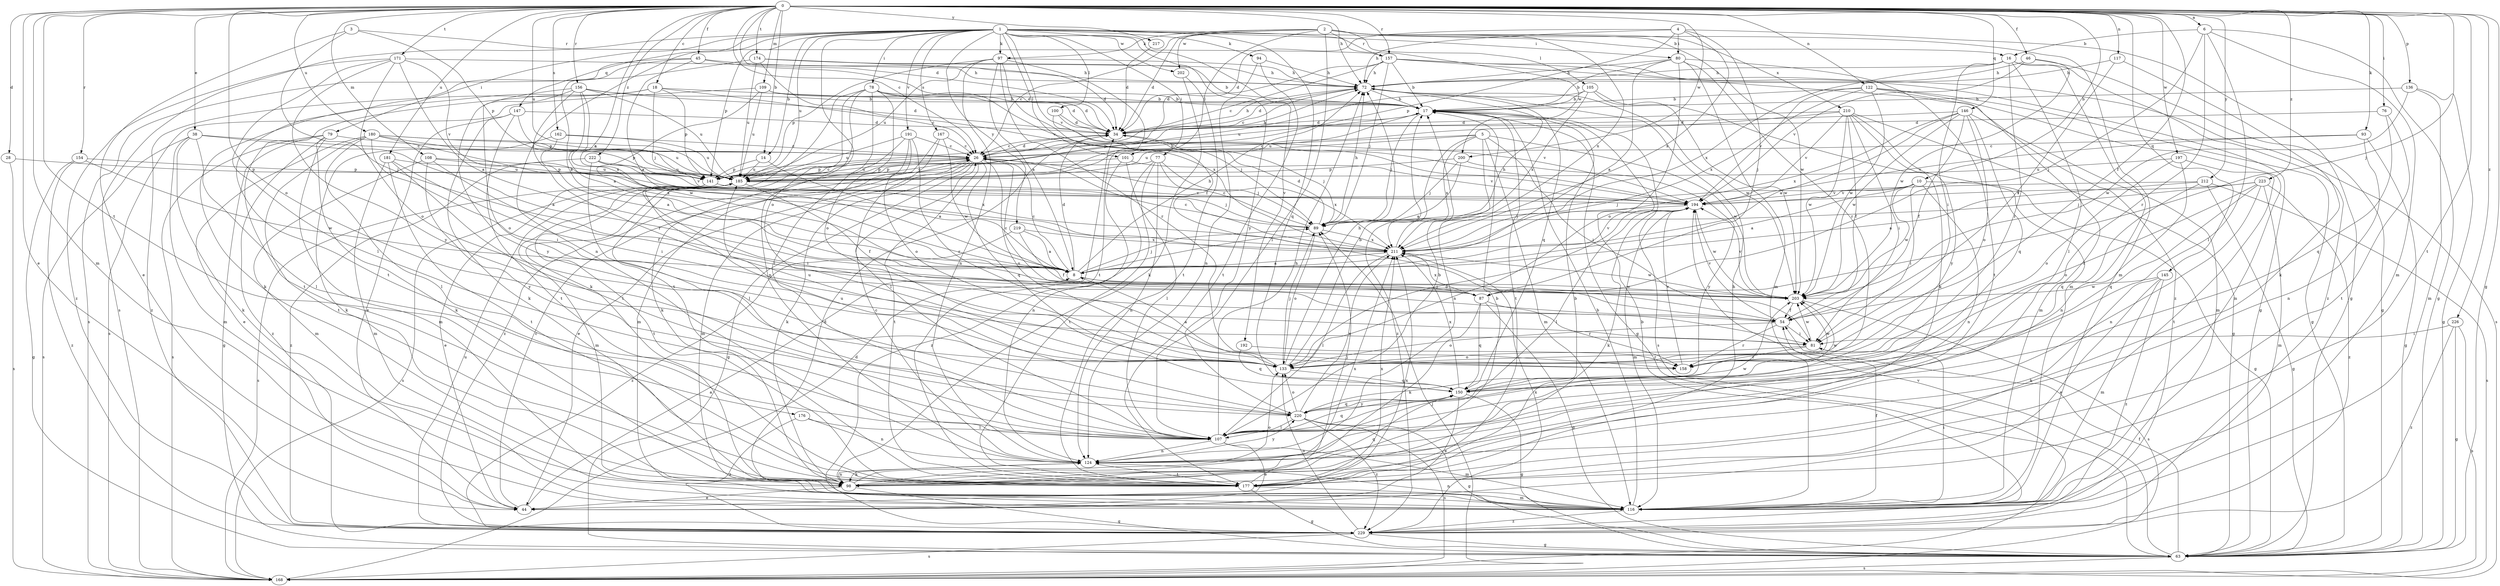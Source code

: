 strict digraph  {
0;
1;
2;
3;
4;
5;
6;
8;
10;
14;
16;
17;
18;
26;
28;
34;
38;
44;
45;
46;
54;
63;
72;
76;
77;
78;
79;
80;
81;
87;
89;
93;
94;
97;
98;
100;
101;
105;
107;
108;
109;
116;
117;
122;
124;
133;
136;
141;
145;
146;
147;
150;
154;
156;
157;
158;
162;
167;
168;
171;
174;
176;
177;
180;
181;
185;
191;
192;
194;
197;
200;
202;
203;
210;
211;
212;
217;
219;
220;
222;
223;
226;
229;
0 -> 6  [label=a];
0 -> 8  [label=a];
0 -> 10  [label=b];
0 -> 14  [label=b];
0 -> 18  [label=c];
0 -> 26  [label=c];
0 -> 28  [label=d];
0 -> 34  [label=d];
0 -> 38  [label=e];
0 -> 44  [label=e];
0 -> 45  [label=f];
0 -> 46  [label=f];
0 -> 54  [label=f];
0 -> 63  [label=g];
0 -> 72  [label=h];
0 -> 76  [label=i];
0 -> 87  [label=j];
0 -> 93  [label=k];
0 -> 108  [label=m];
0 -> 109  [label=m];
0 -> 116  [label=m];
0 -> 117  [label=n];
0 -> 122  [label=n];
0 -> 133  [label=o];
0 -> 136  [label=p];
0 -> 145  [label=q];
0 -> 146  [label=q];
0 -> 154  [label=r];
0 -> 156  [label=r];
0 -> 157  [label=r];
0 -> 162  [label=s];
0 -> 171  [label=t];
0 -> 174  [label=t];
0 -> 176  [label=t];
0 -> 177  [label=t];
0 -> 180  [label=u];
0 -> 181  [label=u];
0 -> 185  [label=u];
0 -> 197  [label=w];
0 -> 200  [label=w];
0 -> 212  [label=y];
0 -> 217  [label=y];
0 -> 222  [label=z];
0 -> 223  [label=z];
0 -> 226  [label=z];
1 -> 14  [label=b];
1 -> 16  [label=b];
1 -> 77  [label=i];
1 -> 78  [label=i];
1 -> 79  [label=i];
1 -> 80  [label=i];
1 -> 94  [label=k];
1 -> 97  [label=k];
1 -> 100  [label=l];
1 -> 101  [label=l];
1 -> 124  [label=n];
1 -> 133  [label=o];
1 -> 141  [label=p];
1 -> 147  [label=q];
1 -> 150  [label=q];
1 -> 167  [label=s];
1 -> 168  [label=s];
1 -> 185  [label=u];
1 -> 191  [label=v];
1 -> 192  [label=v];
1 -> 194  [label=v];
1 -> 200  [label=w];
1 -> 202  [label=w];
1 -> 219  [label=y];
1 -> 220  [label=y];
2 -> 26  [label=c];
2 -> 34  [label=d];
2 -> 97  [label=k];
2 -> 101  [label=l];
2 -> 105  [label=l];
2 -> 107  [label=l];
2 -> 116  [label=m];
2 -> 157  [label=r];
2 -> 202  [label=w];
2 -> 203  [label=w];
2 -> 210  [label=x];
2 -> 211  [label=x];
3 -> 44  [label=e];
3 -> 87  [label=j];
3 -> 141  [label=p];
3 -> 157  [label=r];
4 -> 34  [label=d];
4 -> 63  [label=g];
4 -> 72  [label=h];
4 -> 80  [label=i];
4 -> 87  [label=j];
4 -> 141  [label=p];
4 -> 211  [label=x];
5 -> 26  [label=c];
5 -> 81  [label=i];
5 -> 116  [label=m];
5 -> 124  [label=n];
5 -> 185  [label=u];
5 -> 203  [label=w];
5 -> 211  [label=x];
5 -> 229  [label=z];
6 -> 16  [label=b];
6 -> 63  [label=g];
6 -> 87  [label=j];
6 -> 107  [label=l];
6 -> 116  [label=m];
6 -> 158  [label=r];
8 -> 26  [label=c];
8 -> 34  [label=d];
8 -> 72  [label=h];
8 -> 87  [label=j];
8 -> 89  [label=j];
8 -> 203  [label=w];
10 -> 8  [label=a];
10 -> 63  [label=g];
10 -> 81  [label=i];
10 -> 89  [label=j];
10 -> 124  [label=n];
10 -> 194  [label=v];
10 -> 203  [label=w];
14 -> 8  [label=a];
14 -> 141  [label=p];
14 -> 185  [label=u];
16 -> 72  [label=h];
16 -> 81  [label=i];
16 -> 107  [label=l];
16 -> 116  [label=m];
16 -> 158  [label=r];
16 -> 211  [label=x];
16 -> 229  [label=z];
17 -> 34  [label=d];
17 -> 63  [label=g];
17 -> 89  [label=j];
17 -> 141  [label=p];
17 -> 168  [label=s];
17 -> 177  [label=t];
18 -> 17  [label=b];
18 -> 26  [label=c];
18 -> 89  [label=j];
18 -> 98  [label=k];
18 -> 141  [label=p];
18 -> 177  [label=t];
18 -> 229  [label=z];
26 -> 34  [label=d];
26 -> 44  [label=e];
26 -> 63  [label=g];
26 -> 72  [label=h];
26 -> 98  [label=k];
26 -> 116  [label=m];
26 -> 133  [label=o];
26 -> 141  [label=p];
26 -> 150  [label=q];
26 -> 177  [label=t];
26 -> 185  [label=u];
28 -> 141  [label=p];
28 -> 168  [label=s];
34 -> 26  [label=c];
34 -> 72  [label=h];
34 -> 89  [label=j];
38 -> 8  [label=a];
38 -> 26  [label=c];
38 -> 98  [label=k];
38 -> 107  [label=l];
38 -> 116  [label=m];
38 -> 168  [label=s];
44 -> 8  [label=a];
44 -> 26  [label=c];
44 -> 211  [label=x];
45 -> 8  [label=a];
45 -> 34  [label=d];
45 -> 72  [label=h];
45 -> 168  [label=s];
45 -> 177  [label=t];
46 -> 63  [label=g];
46 -> 72  [label=h];
46 -> 194  [label=v];
46 -> 203  [label=w];
54 -> 81  [label=i];
54 -> 133  [label=o];
54 -> 158  [label=r];
54 -> 194  [label=v];
63 -> 54  [label=f];
63 -> 168  [label=s];
63 -> 194  [label=v];
72 -> 17  [label=b];
72 -> 26  [label=c];
72 -> 34  [label=d];
72 -> 150  [label=q];
72 -> 203  [label=w];
76 -> 34  [label=d];
76 -> 150  [label=q];
76 -> 177  [label=t];
77 -> 89  [label=j];
77 -> 124  [label=n];
77 -> 141  [label=p];
77 -> 177  [label=t];
77 -> 211  [label=x];
77 -> 229  [label=z];
78 -> 17  [label=b];
78 -> 34  [label=d];
78 -> 98  [label=k];
78 -> 107  [label=l];
78 -> 124  [label=n];
78 -> 133  [label=o];
78 -> 177  [label=t];
78 -> 211  [label=x];
79 -> 26  [label=c];
79 -> 63  [label=g];
79 -> 98  [label=k];
79 -> 116  [label=m];
79 -> 168  [label=s];
79 -> 229  [label=z];
80 -> 8  [label=a];
80 -> 17  [label=b];
80 -> 72  [label=h];
80 -> 116  [label=m];
80 -> 133  [label=o];
80 -> 158  [label=r];
80 -> 177  [label=t];
81 -> 133  [label=o];
81 -> 158  [label=r];
81 -> 203  [label=w];
87 -> 26  [label=c];
87 -> 63  [label=g];
87 -> 98  [label=k];
87 -> 150  [label=q];
87 -> 158  [label=r];
87 -> 211  [label=x];
89 -> 26  [label=c];
89 -> 34  [label=d];
89 -> 72  [label=h];
89 -> 133  [label=o];
89 -> 211  [label=x];
93 -> 26  [label=c];
93 -> 63  [label=g];
93 -> 124  [label=n];
93 -> 194  [label=v];
94 -> 72  [label=h];
94 -> 124  [label=n];
94 -> 177  [label=t];
97 -> 8  [label=a];
97 -> 54  [label=f];
97 -> 72  [label=h];
97 -> 124  [label=n];
97 -> 141  [label=p];
97 -> 158  [label=r];
97 -> 177  [label=t];
97 -> 185  [label=u];
98 -> 17  [label=b];
98 -> 44  [label=e];
98 -> 63  [label=g];
98 -> 124  [label=n];
98 -> 133  [label=o];
98 -> 150  [label=q];
98 -> 211  [label=x];
100 -> 34  [label=d];
100 -> 89  [label=j];
100 -> 194  [label=v];
101 -> 107  [label=l];
101 -> 124  [label=n];
101 -> 141  [label=p];
101 -> 194  [label=v];
105 -> 17  [label=b];
105 -> 98  [label=k];
105 -> 185  [label=u];
105 -> 203  [label=w];
105 -> 211  [label=x];
107 -> 17  [label=b];
107 -> 44  [label=e];
107 -> 72  [label=h];
107 -> 116  [label=m];
107 -> 124  [label=n];
107 -> 150  [label=q];
107 -> 203  [label=w];
108 -> 54  [label=f];
108 -> 116  [label=m];
108 -> 141  [label=p];
108 -> 185  [label=u];
108 -> 220  [label=y];
109 -> 17  [label=b];
109 -> 34  [label=d];
109 -> 168  [label=s];
109 -> 185  [label=u];
109 -> 203  [label=w];
116 -> 17  [label=b];
116 -> 34  [label=d];
116 -> 54  [label=f];
116 -> 81  [label=i];
116 -> 124  [label=n];
116 -> 229  [label=z];
117 -> 54  [label=f];
117 -> 72  [label=h];
117 -> 98  [label=k];
122 -> 17  [label=b];
122 -> 63  [label=g];
122 -> 107  [label=l];
122 -> 116  [label=m];
122 -> 194  [label=v];
122 -> 203  [label=w];
122 -> 211  [label=x];
124 -> 26  [label=c];
124 -> 98  [label=k];
124 -> 177  [label=t];
124 -> 220  [label=y];
133 -> 8  [label=a];
133 -> 17  [label=b];
133 -> 72  [label=h];
133 -> 89  [label=j];
133 -> 150  [label=q];
133 -> 185  [label=u];
133 -> 203  [label=w];
136 -> 17  [label=b];
136 -> 63  [label=g];
136 -> 116  [label=m];
136 -> 203  [label=w];
141 -> 26  [label=c];
141 -> 44  [label=e];
141 -> 81  [label=i];
141 -> 89  [label=j];
141 -> 168  [label=s];
145 -> 44  [label=e];
145 -> 98  [label=k];
145 -> 116  [label=m];
145 -> 203  [label=w];
145 -> 229  [label=z];
146 -> 8  [label=a];
146 -> 34  [label=d];
146 -> 54  [label=f];
146 -> 116  [label=m];
146 -> 133  [label=o];
146 -> 150  [label=q];
146 -> 203  [label=w];
146 -> 211  [label=x];
147 -> 34  [label=d];
147 -> 44  [label=e];
147 -> 98  [label=k];
147 -> 141  [label=p];
147 -> 177  [label=t];
150 -> 44  [label=e];
150 -> 63  [label=g];
150 -> 203  [label=w];
150 -> 211  [label=x];
150 -> 220  [label=y];
154 -> 63  [label=g];
154 -> 141  [label=p];
154 -> 203  [label=w];
154 -> 229  [label=z];
156 -> 8  [label=a];
156 -> 17  [label=b];
156 -> 34  [label=d];
156 -> 133  [label=o];
156 -> 158  [label=r];
156 -> 185  [label=u];
156 -> 211  [label=x];
156 -> 220  [label=y];
157 -> 17  [label=b];
157 -> 26  [label=c];
157 -> 34  [label=d];
157 -> 63  [label=g];
157 -> 72  [label=h];
157 -> 89  [label=j];
157 -> 168  [label=s];
157 -> 229  [label=z];
158 -> 194  [label=v];
162 -> 8  [label=a];
162 -> 26  [label=c];
162 -> 98  [label=k];
162 -> 185  [label=u];
167 -> 26  [label=c];
167 -> 107  [label=l];
167 -> 203  [label=w];
167 -> 229  [label=z];
168 -> 34  [label=d];
168 -> 89  [label=j];
171 -> 8  [label=a];
171 -> 72  [label=h];
171 -> 107  [label=l];
171 -> 133  [label=o];
171 -> 194  [label=v];
171 -> 220  [label=y];
171 -> 229  [label=z];
174 -> 8  [label=a];
174 -> 17  [label=b];
174 -> 34  [label=d];
174 -> 72  [label=h];
174 -> 185  [label=u];
174 -> 194  [label=v];
176 -> 107  [label=l];
176 -> 124  [label=n];
176 -> 229  [label=z];
177 -> 17  [label=b];
177 -> 63  [label=g];
177 -> 72  [label=h];
177 -> 89  [label=j];
177 -> 116  [label=m];
177 -> 211  [label=x];
180 -> 26  [label=c];
180 -> 44  [label=e];
180 -> 81  [label=i];
180 -> 107  [label=l];
180 -> 141  [label=p];
180 -> 177  [label=t];
180 -> 185  [label=u];
180 -> 211  [label=x];
181 -> 81  [label=i];
181 -> 107  [label=l];
181 -> 116  [label=m];
181 -> 177  [label=t];
181 -> 185  [label=u];
185 -> 17  [label=b];
185 -> 26  [label=c];
185 -> 54  [label=f];
185 -> 116  [label=m];
185 -> 168  [label=s];
185 -> 177  [label=t];
185 -> 194  [label=v];
191 -> 26  [label=c];
191 -> 98  [label=k];
191 -> 116  [label=m];
191 -> 133  [label=o];
191 -> 158  [label=r];
191 -> 185  [label=u];
192 -> 150  [label=q];
192 -> 158  [label=r];
194 -> 89  [label=j];
194 -> 98  [label=k];
194 -> 107  [label=l];
194 -> 116  [label=m];
194 -> 133  [label=o];
194 -> 203  [label=w];
197 -> 124  [label=n];
197 -> 133  [label=o];
197 -> 177  [label=t];
197 -> 185  [label=u];
200 -> 8  [label=a];
200 -> 89  [label=j];
200 -> 141  [label=p];
200 -> 220  [label=y];
202 -> 98  [label=k];
202 -> 177  [label=t];
203 -> 54  [label=f];
203 -> 168  [label=s];
203 -> 194  [label=v];
210 -> 34  [label=d];
210 -> 54  [label=f];
210 -> 63  [label=g];
210 -> 81  [label=i];
210 -> 116  [label=m];
210 -> 185  [label=u];
210 -> 194  [label=v];
210 -> 203  [label=w];
210 -> 220  [label=y];
211 -> 8  [label=a];
211 -> 26  [label=c];
211 -> 72  [label=h];
211 -> 107  [label=l];
211 -> 194  [label=v];
211 -> 203  [label=w];
212 -> 8  [label=a];
212 -> 63  [label=g];
212 -> 150  [label=q];
212 -> 168  [label=s];
212 -> 194  [label=v];
217 -> 34  [label=d];
219 -> 8  [label=a];
219 -> 54  [label=f];
219 -> 211  [label=x];
219 -> 229  [label=z];
220 -> 63  [label=g];
220 -> 107  [label=l];
220 -> 133  [label=o];
220 -> 150  [label=q];
220 -> 168  [label=s];
220 -> 185  [label=u];
220 -> 211  [label=x];
220 -> 229  [label=z];
222 -> 107  [label=l];
222 -> 185  [label=u];
222 -> 194  [label=v];
222 -> 211  [label=x];
222 -> 229  [label=z];
223 -> 89  [label=j];
223 -> 116  [label=m];
223 -> 124  [label=n];
223 -> 133  [label=o];
223 -> 150  [label=q];
223 -> 194  [label=v];
223 -> 229  [label=z];
226 -> 63  [label=g];
226 -> 81  [label=i];
226 -> 168  [label=s];
226 -> 229  [label=z];
229 -> 17  [label=b];
229 -> 63  [label=g];
229 -> 133  [label=o];
229 -> 168  [label=s];
229 -> 185  [label=u];
229 -> 211  [label=x];
}
